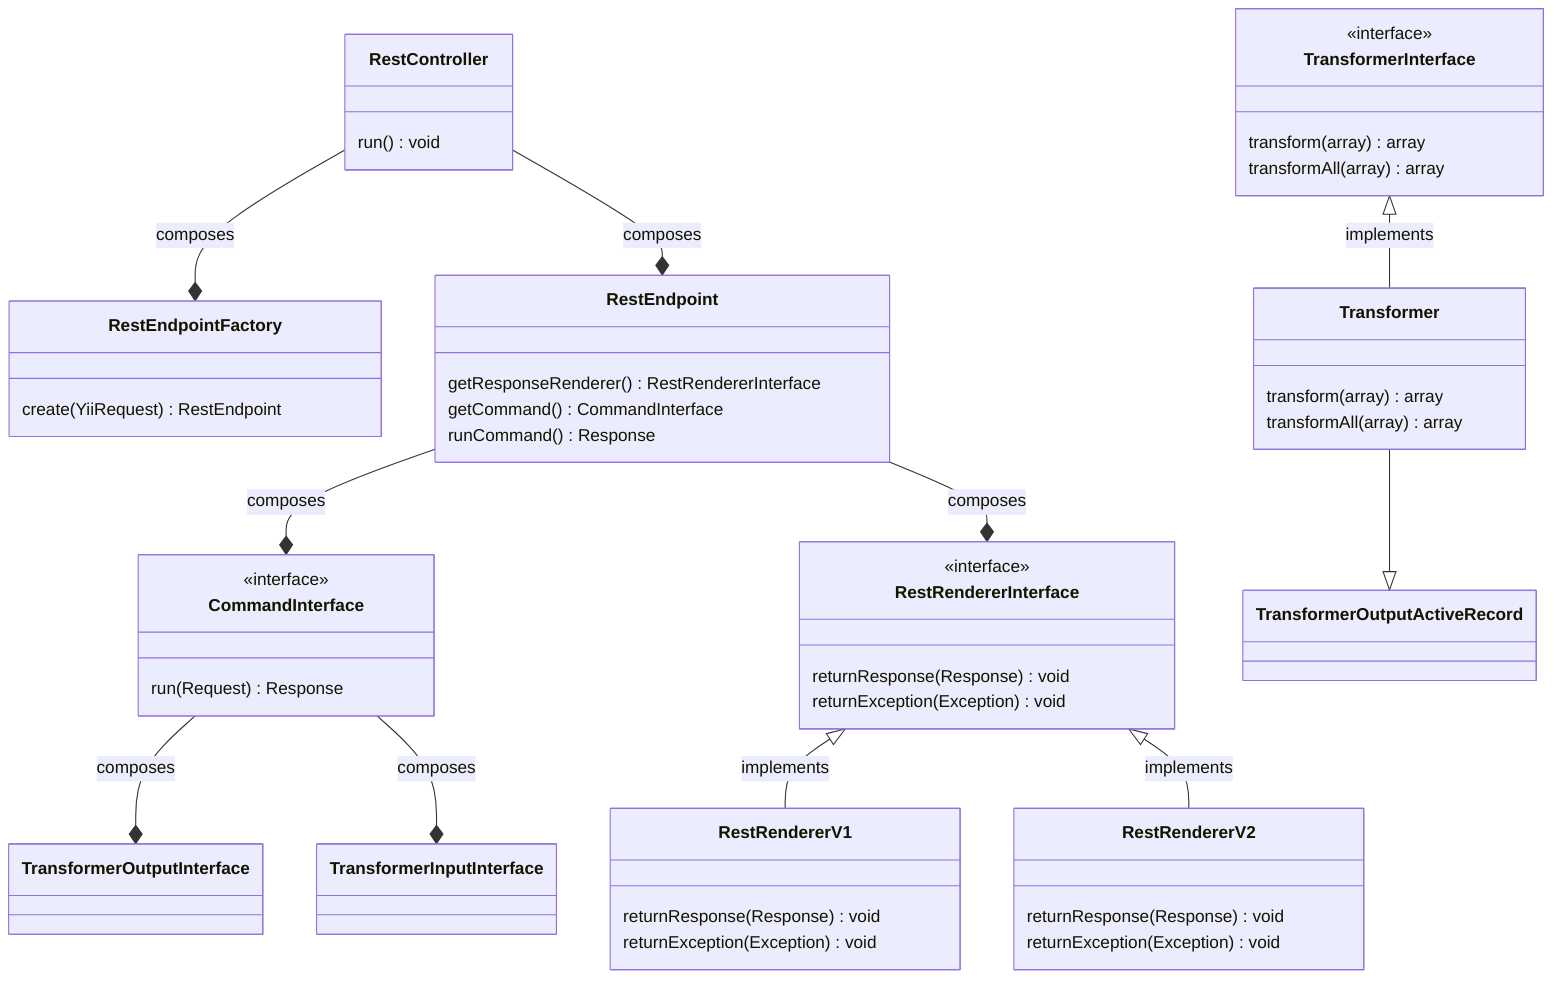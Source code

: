 classDiagram

class RestController
RestController --* RestEndpointFactory : composes
RestController --* RestEndpoint : composes
RestController : run() void

class RestEndpointFactory
RestEndpointFactory : create(YiiRequest) RestEndpoint

class RestEndpoint
RestEndpoint --* CommandInterface : composes
RestEndpoint --* RestRendererInterface : composes
RestEndpoint : getResponseRenderer() RestRendererInterface
RestEndpoint : getCommand() CommandInterface
RestEndpoint : runCommand() Response

class CommandInterface
<<interface>> CommandInterface
CommandInterface --* TransformerOutputInterface : composes
CommandInterface --* TransformerInputInterface : composes
CommandInterface : run(Request) Response


class RestRendererInterface
<<interface>> RestRendererInterface
RestRendererInterface : returnResponse(Response) void
RestRendererInterface : returnException(Exception) void

class RestRendererV1
RestRendererInterface <|-- RestRendererV1 : implements
RestRendererV1 : returnResponse(Response) void
RestRendererV1 : returnException(Exception) void

class RestRendererV2
RestRendererInterface <|-- RestRendererV2 : implements
RestRendererV2 : returnResponse(Response) void
RestRendererV2 : returnException(Exception) void

class TransformerInterface
<<interface>> TransformerInterface
TransformerInterface : transform(array) array
TransformerInterface : transformAll(array) array


class Transformer
TransformerInterface <|-- Transformer : implements
Transformer : transform(array) array
Transformer : transformAll(array) array

class TransformerOutputActiveRecord
Transformer --|> TransformerOutputActiveRecord